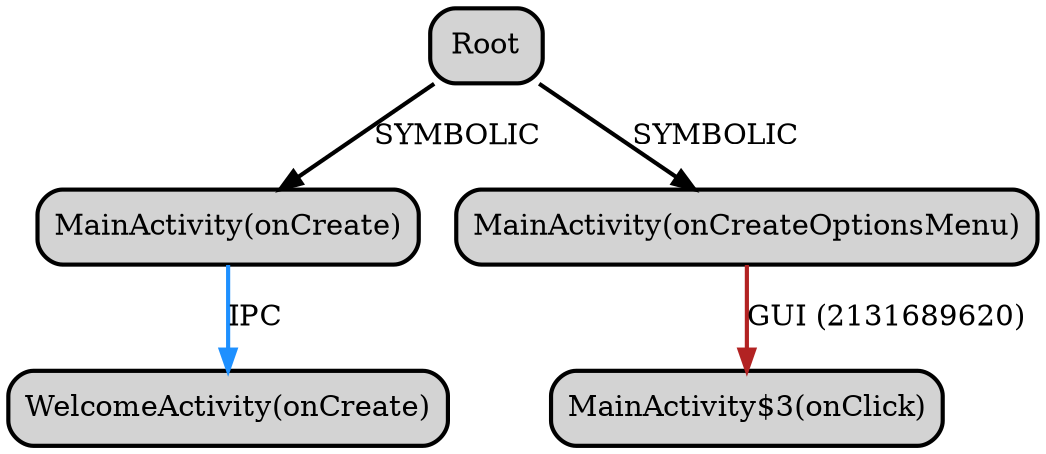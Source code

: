 digraph "CallGraph" {
    node [style="rounded,bold,filled"];
    node [shape=box];
    "Root" [label="Root",];
    "com.benoitletondor.easybudgetapp.view.MainActivity: void onCreate(android.os.Bundle)" [label="MainActivity(onCreate)",];
    "Root"->"com.benoitletondor.easybudgetapp.view.MainActivity: void onCreate(android.os.Bundle)" [label="SYMBOLIC",style=bold,color=black,];
    "com.benoitletondor.easybudgetapp.view.WelcomeActivity: void onCreate(android.os.Bundle)" [label="WelcomeActivity(onCreate)",];
    "com.benoitletondor.easybudgetapp.view.MainActivity: void onCreate(android.os.Bundle)"->"com.benoitletondor.easybudgetapp.view.WelcomeActivity: void onCreate(android.os.Bundle)" [label="IPC",style=bold,color=dodgerblue,];
    "com.benoitletondor.easybudgetapp.view.MainActivity: boolean onCreateOptionsMenu(android.view.Menu)" [label="MainActivity(onCreateOptionsMenu)",];
    "Root"->"com.benoitletondor.easybudgetapp.view.MainActivity: boolean onCreateOptionsMenu(android.view.Menu)" [label="SYMBOLIC",style=bold,color=black,];
    "com.benoitletondor.easybudgetapp.view.MainActivity$3: void onClick(android.view.View)" [label="MainActivity$3(onClick)",];
    "com.benoitletondor.easybudgetapp.view.MainActivity: boolean onCreateOptionsMenu(android.view.Menu)"->"com.benoitletondor.easybudgetapp.view.MainActivity$3: void onClick(android.view.View)" [label="GUI (2131689620)",style=bold,color=firebrick,];
}
